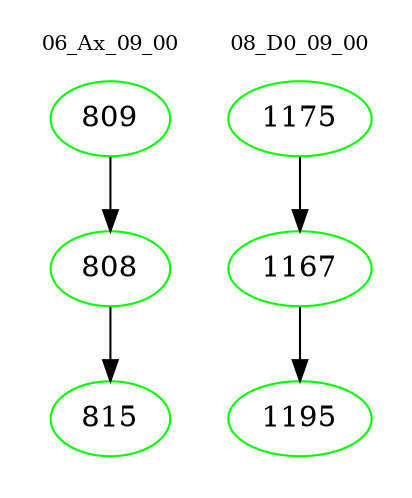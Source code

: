 digraph{
subgraph cluster_0 {
color = white
label = "06_Ax_09_00";
fontsize=10;
T0_809 [label="809", color="green"]
T0_809 -> T0_808 [color="black"]
T0_808 [label="808", color="green"]
T0_808 -> T0_815 [color="black"]
T0_815 [label="815", color="green"]
}
subgraph cluster_1 {
color = white
label = "08_D0_09_00";
fontsize=10;
T1_1175 [label="1175", color="green"]
T1_1175 -> T1_1167 [color="black"]
T1_1167 [label="1167", color="green"]
T1_1167 -> T1_1195 [color="black"]
T1_1195 [label="1195", color="green"]
}
}
